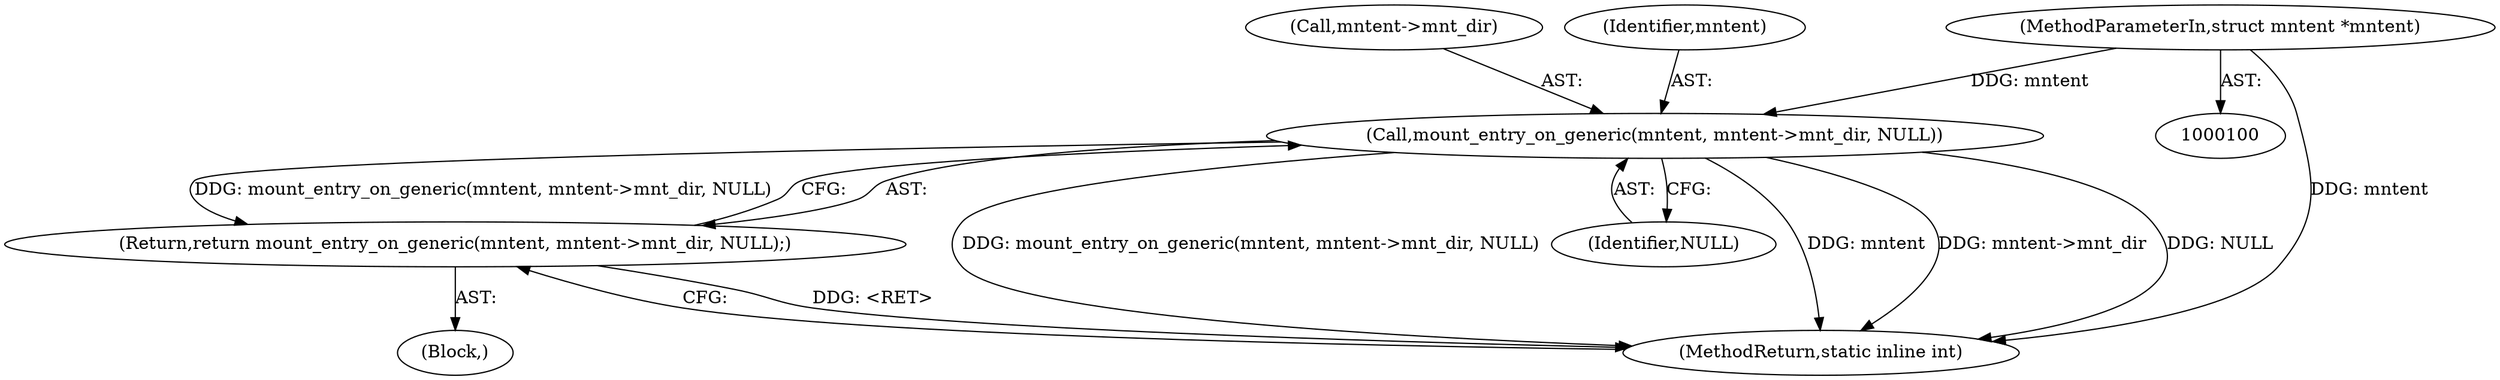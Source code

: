 digraph "0_lxc_592fd47a6245508b79fe6ac819fe6d3b2c1289be_9@pointer" {
"1000104" [label="(Call,mount_entry_on_generic(mntent, mntent->mnt_dir, NULL))"];
"1000101" [label="(MethodParameterIn,struct mntent *mntent)"];
"1000103" [label="(Return,return mount_entry_on_generic(mntent, mntent->mnt_dir, NULL);)"];
"1000109" [label="(Identifier,NULL)"];
"1000110" [label="(MethodReturn,static inline int)"];
"1000106" [label="(Call,mntent->mnt_dir)"];
"1000103" [label="(Return,return mount_entry_on_generic(mntent, mntent->mnt_dir, NULL);)"];
"1000102" [label="(Block,)"];
"1000105" [label="(Identifier,mntent)"];
"1000104" [label="(Call,mount_entry_on_generic(mntent, mntent->mnt_dir, NULL))"];
"1000101" [label="(MethodParameterIn,struct mntent *mntent)"];
"1000104" -> "1000103"  [label="AST: "];
"1000104" -> "1000109"  [label="CFG: "];
"1000105" -> "1000104"  [label="AST: "];
"1000106" -> "1000104"  [label="AST: "];
"1000109" -> "1000104"  [label="AST: "];
"1000103" -> "1000104"  [label="CFG: "];
"1000104" -> "1000110"  [label="DDG: mount_entry_on_generic(mntent, mntent->mnt_dir, NULL)"];
"1000104" -> "1000110"  [label="DDG: mntent"];
"1000104" -> "1000110"  [label="DDG: mntent->mnt_dir"];
"1000104" -> "1000110"  [label="DDG: NULL"];
"1000104" -> "1000103"  [label="DDG: mount_entry_on_generic(mntent, mntent->mnt_dir, NULL)"];
"1000101" -> "1000104"  [label="DDG: mntent"];
"1000101" -> "1000100"  [label="AST: "];
"1000101" -> "1000110"  [label="DDG: mntent"];
"1000103" -> "1000102"  [label="AST: "];
"1000110" -> "1000103"  [label="CFG: "];
"1000103" -> "1000110"  [label="DDG: <RET>"];
}
